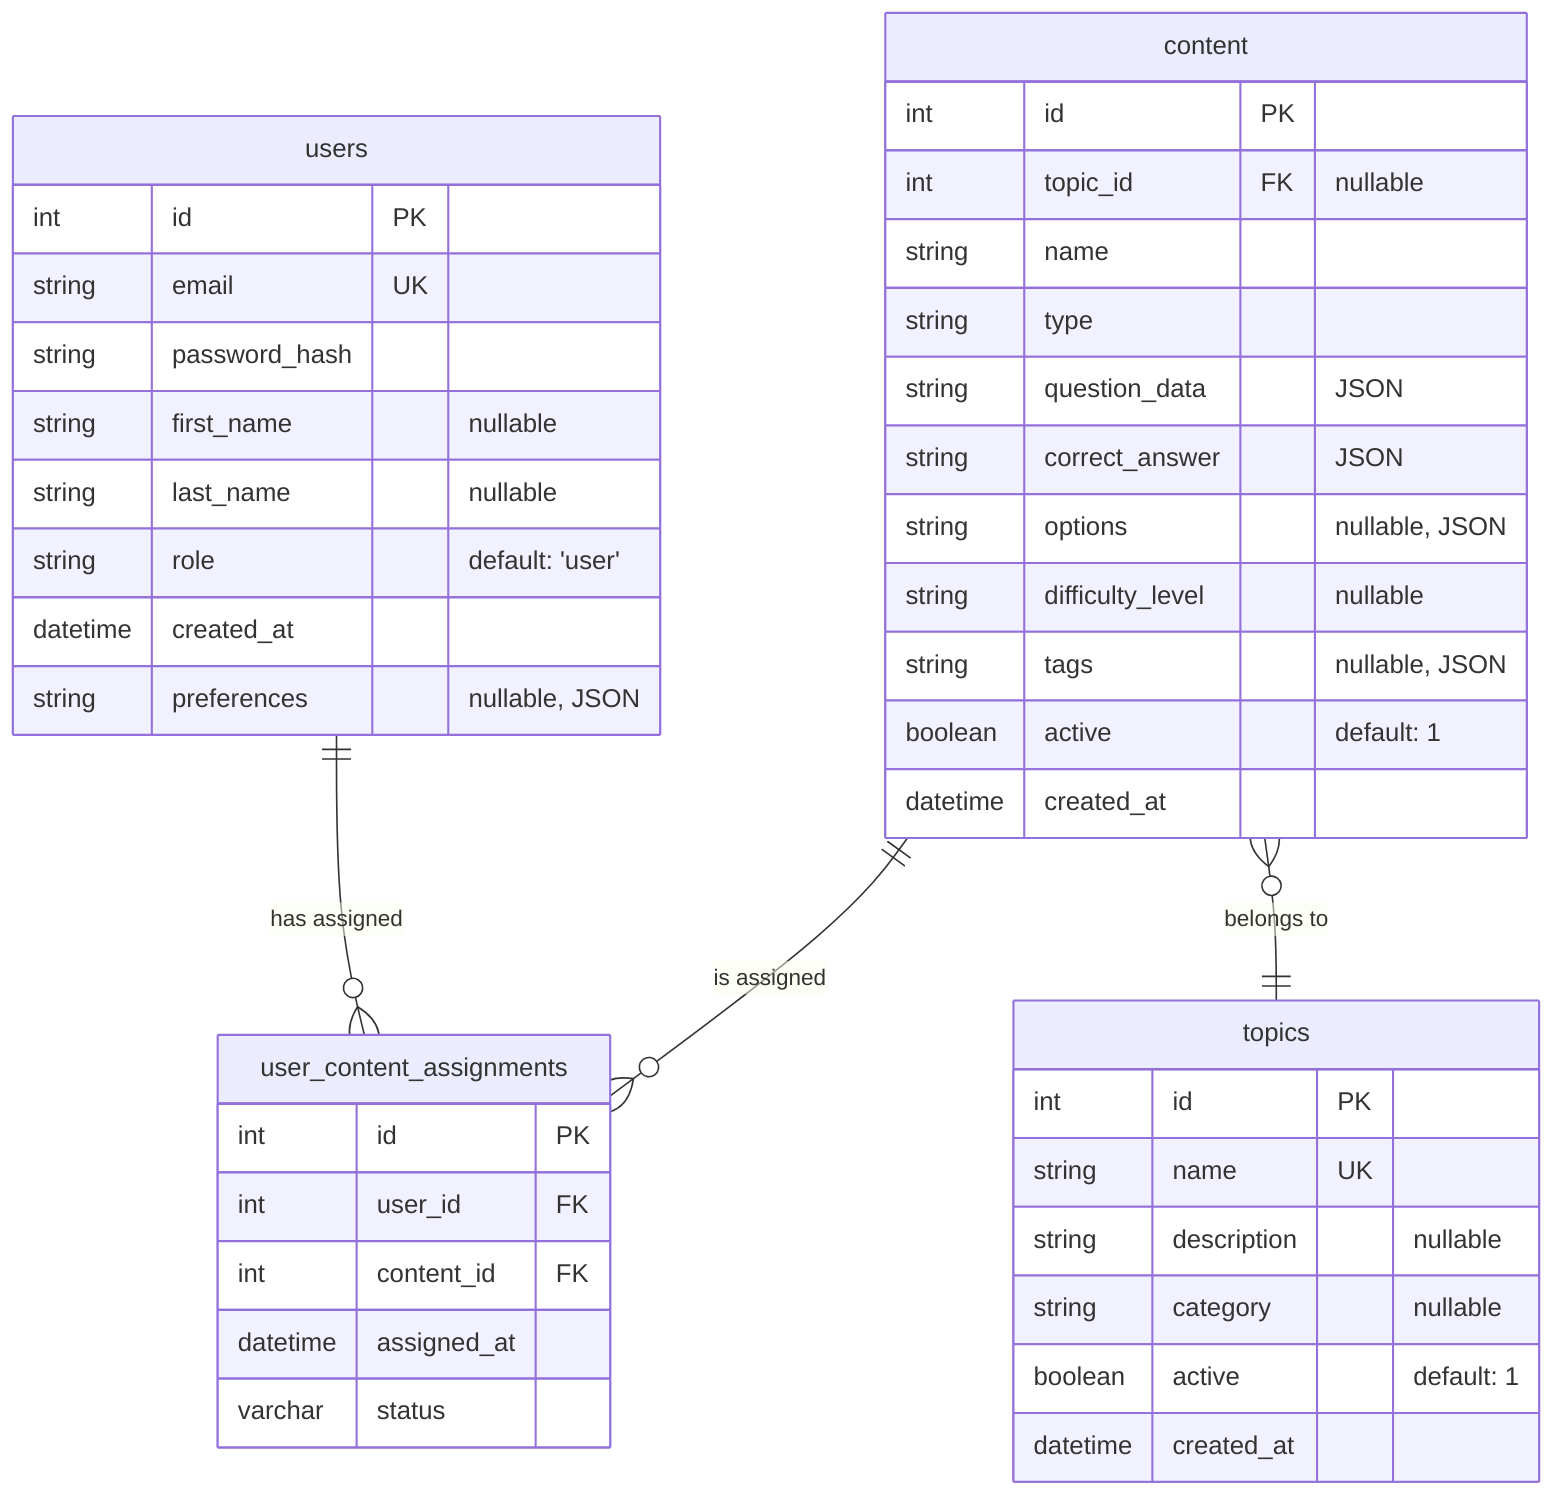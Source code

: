 erDiagram
    users {
        int id PK
        string email UK
        string password_hash
        string first_name "nullable"
        string last_name "nullable"
        string role "default: 'user'"
        datetime created_at
        string preferences "nullable, JSON"
    }

    topics {
        int id PK
        string name UK
        string description "nullable"
        string category "nullable"
        boolean active "default: 1"
        datetime created_at
    }

    content {
        int id PK
        int topic_id FK "nullable"
        string name
        string type
        string question_data "JSON"
        string correct_answer "JSON"
        string options "nullable, JSON"
        string difficulty_level "nullable"
        string tags "nullable, JSON"
        boolean active "default: 1"
        datetime created_at
    }

    user_content_assignments {
        int id PK
        int user_id FK
        int content_id FK
        datetime assigned_at
        varchar status
    }

    content }o--|| topics : "belongs to"
    users ||--o{ user_content_assignments : "has assigned"
    content ||--o{ user_content_assignments : "is assigned"